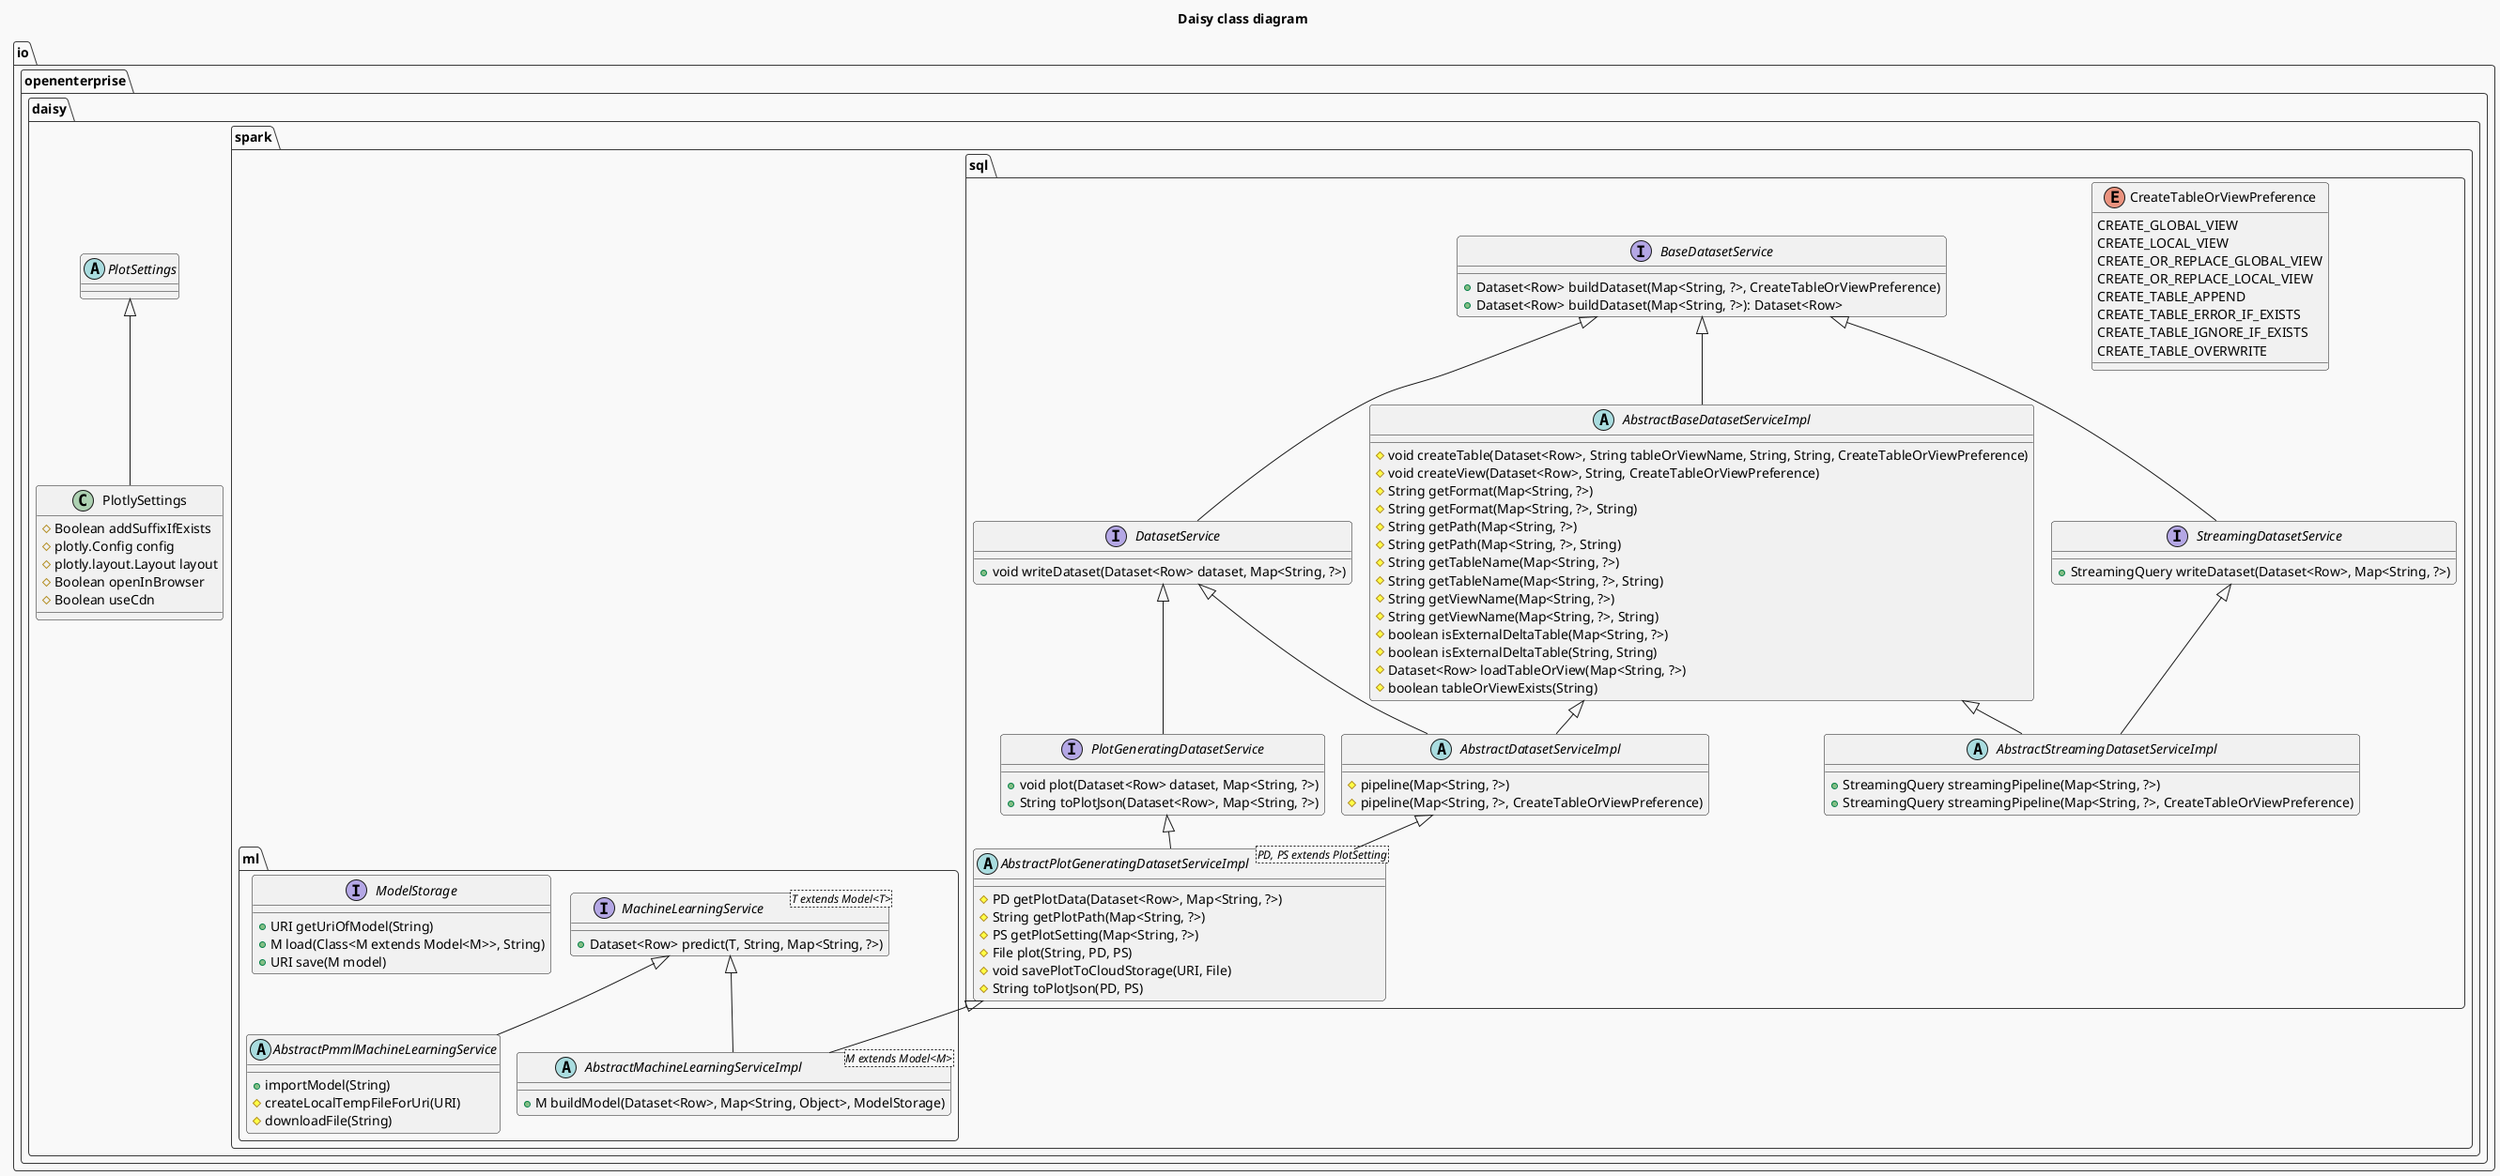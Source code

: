 @startuml
'https://plantuml.com/class-diagram

!pragma layout smetana
!theme mars

skinparam groupInheritance 1

title "Daisy class diagram"

package "io.openenterprise.daisy" {

    abstract class PlotSettings {}

    class PlotlySettings {
        #Boolean addSuffixIfExists
        #plotly.Config config
        #plotly.layout.Layout layout
        #Boolean openInBrowser
        #Boolean useCdn
    }

    PlotSettings <|-- PlotlySettings
}

package "io.openenterprise.daisy.spark.sql" {

    enum CreateTableOrViewPreference {
        CREATE_GLOBAL_VIEW
        CREATE_LOCAL_VIEW
        CREATE_OR_REPLACE_GLOBAL_VIEW
        CREATE_OR_REPLACE_LOCAL_VIEW
        CREATE_TABLE_APPEND
        CREATE_TABLE_ERROR_IF_EXISTS
        CREATE_TABLE_IGNORE_IF_EXISTS
        CREATE_TABLE_OVERWRITE
    }

    interface BaseDatasetService {
        +Dataset<Row> buildDataset(Map<String, ?>, CreateTableOrViewPreference)
        +Dataset<Row> buildDataset(Map<String, ?>): Dataset<Row>
    }

    interface DatasetService {
        +void writeDataset(Dataset<Row> dataset, Map<String, ?>)
    }

    interface PlotGeneratingDatasetService {
        +void plot(Dataset<Row> dataset, Map<String, ?>)
        +String toPlotJson(Dataset<Row>, Map<String, ?>)
    }

    interface StreamingDatasetService {
        +StreamingQuery writeDataset(Dataset<Row>, Map<String, ?>)
    }

    BaseDatasetService <|-- DatasetService
    BaseDatasetService <|-- StreamingDatasetService
    DatasetService <|-- PlotGeneratingDatasetService

    abstract class AbstractBaseDatasetServiceImpl {
        #void createTable(Dataset<Row>, String tableOrViewName, String, String, CreateTableOrViewPreference)
        #void createView(Dataset<Row>, String, CreateTableOrViewPreference)
        #String getFormat(Map<String, ?>)
        #String getFormat(Map<String, ?>, String)
        #String getPath(Map<String, ?>)
        #String getPath(Map<String, ?>, String)
        #String getTableName(Map<String, ?>)
        #String getTableName(Map<String, ?>, String)
        #String getViewName(Map<String, ?>)
        #String getViewName(Map<String, ?>, String)
        #boolean isExternalDeltaTable(Map<String, ?>)
        #boolean isExternalDeltaTable(String, String)
        #Dataset<Row> loadTableOrView(Map<String, ?>)
        #boolean tableOrViewExists(String)
    }

    BaseDatasetService <|-- AbstractBaseDatasetServiceImpl

    abstract class AbstractDatasetServiceImpl {
        #pipeline(Map<String, ?>)
        #pipeline(Map<String, ?>, CreateTableOrViewPreference)
    }

    AbstractBaseDatasetServiceImpl <|-- AbstractDatasetServiceImpl
    DatasetService <|-- AbstractDatasetServiceImpl

    abstract class AbstractPlotGeneratingDatasetServiceImpl<PD, PS extends PlotSetting> {
        #PD getPlotData(Dataset<Row>, Map<String, ?>)
        #String getPlotPath(Map<String, ?>)
        #PS getPlotSetting(Map<String, ?>)
        #File plot(String, PD, PS)
        #void savePlotToCloudStorage(URI, File)
        #String toPlotJson(PD, PS)
    }

    AbstractDatasetServiceImpl <|-- AbstractPlotGeneratingDatasetServiceImpl
    PlotGeneratingDatasetService <|-- AbstractPlotGeneratingDatasetServiceImpl

    abstract class AbstractStreamingDatasetServiceImpl {
        +StreamingQuery streamingPipeline(Map<String, ?>)
        +StreamingQuery streamingPipeline(Map<String, ?>, CreateTableOrViewPreference)
    }

    AbstractBaseDatasetServiceImpl <|-- AbstractStreamingDatasetServiceImpl
    StreamingDatasetService <|-- AbstractStreamingDatasetServiceImpl

}
package "io.openenterprise.daisy.spark.ml" {

    interface MachineLearningService<T extends Model<T>> {
        +Dataset<Row> predict(T, String, Map<String, ?>)
    }

    abstract class AbstractMachineLearningServiceImpl<M extends Model<M>> {
        +M buildModel(Dataset<Row>, Map<String, Object>, ModelStorage)
    }

    abstract class AbstractPmmlMachineLearningService {
        +importModel(String)
        #createLocalTempFileForUri(URI)
        #downloadFile(String)
    }

    interface ModelStorage {
        +URI getUriOfModel(String)
        +M load(Class<M extends Model<M>>, String)
        +URI save(M model)
    }

    MachineLearningService <|-- AbstractMachineLearningServiceImpl
    AbstractPlotGeneratingDatasetServiceImpl <|-- AbstractMachineLearningServiceImpl
    MachineLearningService <|-- AbstractPmmlMachineLearningService
}

@enduml